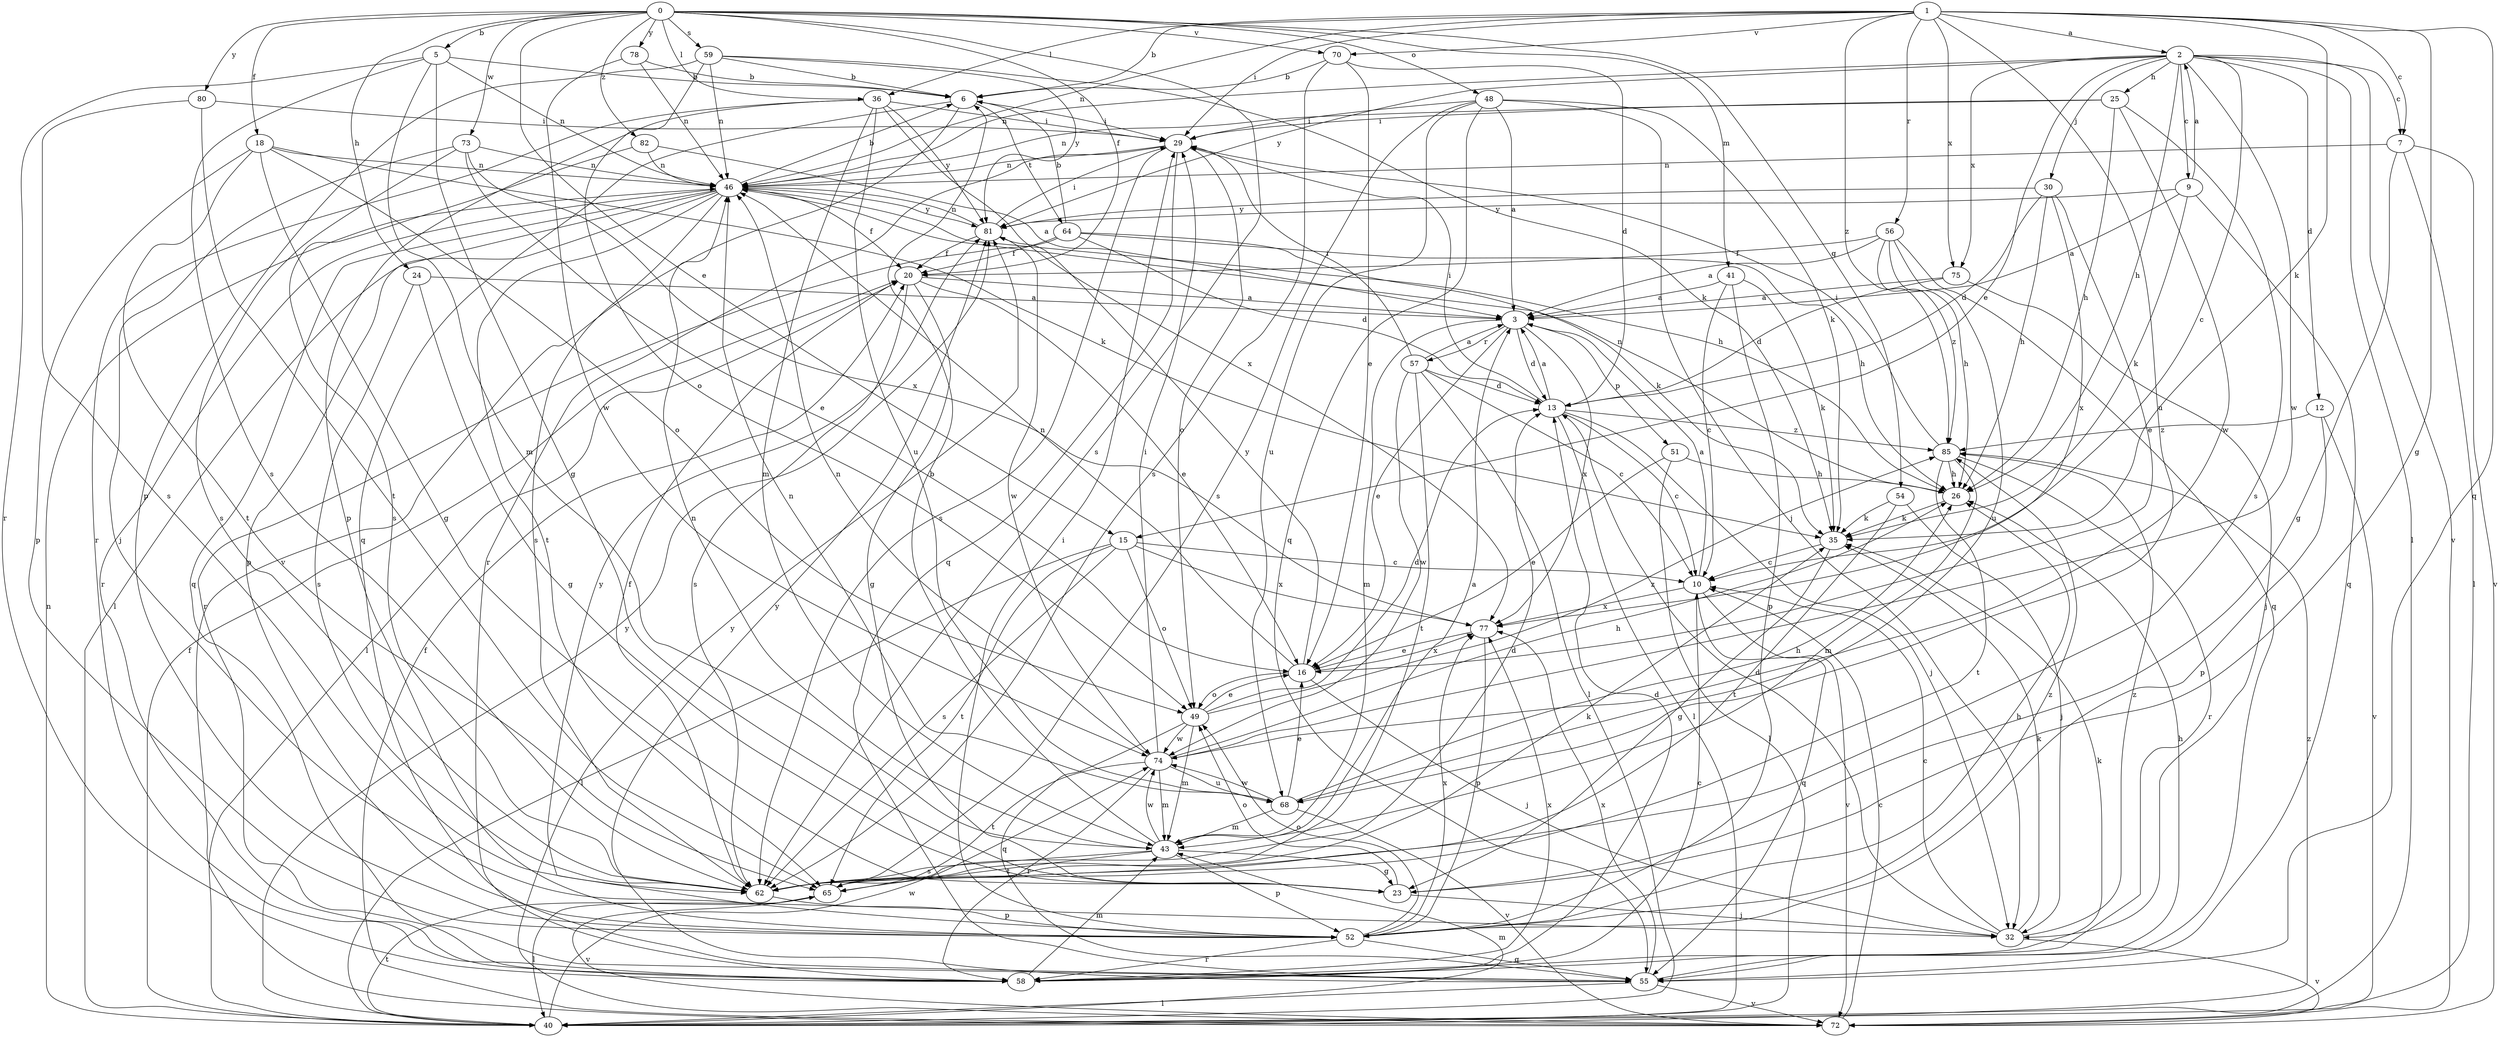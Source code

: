 strict digraph  {
0;
1;
2;
3;
5;
6;
7;
9;
10;
12;
13;
15;
16;
18;
20;
23;
24;
25;
26;
29;
30;
32;
35;
36;
40;
41;
43;
46;
48;
49;
51;
52;
54;
55;
56;
57;
58;
59;
62;
64;
65;
68;
70;
72;
73;
74;
75;
77;
78;
80;
81;
82;
85;
0 -> 5  [label=b];
0 -> 15  [label=e];
0 -> 18  [label=f];
0 -> 20  [label=f];
0 -> 24  [label=h];
0 -> 36  [label=l];
0 -> 41  [label=m];
0 -> 48  [label=o];
0 -> 54  [label=q];
0 -> 59  [label=s];
0 -> 62  [label=s];
0 -> 70  [label=v];
0 -> 73  [label=w];
0 -> 78  [label=y];
0 -> 80  [label=y];
0 -> 82  [label=z];
1 -> 2  [label=a];
1 -> 6  [label=b];
1 -> 7  [label=c];
1 -> 23  [label=g];
1 -> 29  [label=i];
1 -> 35  [label=k];
1 -> 36  [label=l];
1 -> 46  [label=n];
1 -> 55  [label=q];
1 -> 56  [label=r];
1 -> 68  [label=u];
1 -> 70  [label=v];
1 -> 75  [label=x];
1 -> 85  [label=z];
2 -> 7  [label=c];
2 -> 9  [label=c];
2 -> 10  [label=c];
2 -> 12  [label=d];
2 -> 15  [label=e];
2 -> 25  [label=h];
2 -> 26  [label=h];
2 -> 30  [label=j];
2 -> 40  [label=l];
2 -> 46  [label=n];
2 -> 72  [label=v];
2 -> 74  [label=w];
2 -> 75  [label=x];
2 -> 81  [label=y];
3 -> 13  [label=d];
3 -> 16  [label=e];
3 -> 43  [label=m];
3 -> 51  [label=p];
3 -> 57  [label=r];
3 -> 77  [label=x];
5 -> 6  [label=b];
5 -> 23  [label=g];
5 -> 43  [label=m];
5 -> 46  [label=n];
5 -> 58  [label=r];
5 -> 62  [label=s];
6 -> 29  [label=i];
6 -> 55  [label=q];
6 -> 64  [label=t];
6 -> 72  [label=v];
7 -> 23  [label=g];
7 -> 40  [label=l];
7 -> 46  [label=n];
7 -> 72  [label=v];
9 -> 2  [label=a];
9 -> 3  [label=a];
9 -> 35  [label=k];
9 -> 55  [label=q];
9 -> 81  [label=y];
10 -> 3  [label=a];
10 -> 55  [label=q];
10 -> 72  [label=v];
10 -> 77  [label=x];
12 -> 52  [label=p];
12 -> 72  [label=v];
12 -> 85  [label=z];
13 -> 3  [label=a];
13 -> 10  [label=c];
13 -> 29  [label=i];
13 -> 32  [label=j];
13 -> 40  [label=l];
13 -> 85  [label=z];
15 -> 10  [label=c];
15 -> 40  [label=l];
15 -> 49  [label=o];
15 -> 62  [label=s];
15 -> 65  [label=t];
15 -> 77  [label=x];
16 -> 32  [label=j];
16 -> 46  [label=n];
16 -> 49  [label=o];
16 -> 77  [label=x];
16 -> 81  [label=y];
18 -> 23  [label=g];
18 -> 35  [label=k];
18 -> 46  [label=n];
18 -> 49  [label=o];
18 -> 52  [label=p];
18 -> 65  [label=t];
20 -> 3  [label=a];
20 -> 16  [label=e];
20 -> 23  [label=g];
20 -> 40  [label=l];
20 -> 62  [label=s];
23 -> 32  [label=j];
23 -> 49  [label=o];
24 -> 3  [label=a];
24 -> 23  [label=g];
24 -> 62  [label=s];
25 -> 26  [label=h];
25 -> 29  [label=i];
25 -> 46  [label=n];
25 -> 62  [label=s];
25 -> 74  [label=w];
26 -> 35  [label=k];
26 -> 46  [label=n];
29 -> 46  [label=n];
29 -> 49  [label=o];
29 -> 55  [label=q];
29 -> 58  [label=r];
29 -> 62  [label=s];
30 -> 13  [label=d];
30 -> 16  [label=e];
30 -> 26  [label=h];
30 -> 77  [label=x];
30 -> 81  [label=y];
32 -> 10  [label=c];
32 -> 13  [label=d];
32 -> 35  [label=k];
32 -> 72  [label=v];
32 -> 85  [label=z];
35 -> 10  [label=c];
35 -> 23  [label=g];
36 -> 29  [label=i];
36 -> 43  [label=m];
36 -> 52  [label=p];
36 -> 58  [label=r];
36 -> 68  [label=u];
36 -> 77  [label=x];
36 -> 81  [label=y];
40 -> 20  [label=f];
40 -> 43  [label=m];
40 -> 46  [label=n];
40 -> 65  [label=t];
40 -> 74  [label=w];
40 -> 81  [label=y];
40 -> 85  [label=z];
41 -> 3  [label=a];
41 -> 10  [label=c];
41 -> 35  [label=k];
41 -> 52  [label=p];
43 -> 3  [label=a];
43 -> 6  [label=b];
43 -> 23  [label=g];
43 -> 46  [label=n];
43 -> 52  [label=p];
43 -> 62  [label=s];
43 -> 65  [label=t];
43 -> 74  [label=w];
46 -> 6  [label=b];
46 -> 20  [label=f];
46 -> 26  [label=h];
46 -> 40  [label=l];
46 -> 52  [label=p];
46 -> 55  [label=q];
46 -> 58  [label=r];
46 -> 62  [label=s];
46 -> 65  [label=t];
46 -> 81  [label=y];
48 -> 3  [label=a];
48 -> 29  [label=i];
48 -> 32  [label=j];
48 -> 35  [label=k];
48 -> 55  [label=q];
48 -> 62  [label=s];
48 -> 68  [label=u];
49 -> 13  [label=d];
49 -> 16  [label=e];
49 -> 43  [label=m];
49 -> 55  [label=q];
49 -> 74  [label=w];
49 -> 85  [label=z];
51 -> 16  [label=e];
51 -> 26  [label=h];
51 -> 40  [label=l];
52 -> 26  [label=h];
52 -> 29  [label=i];
52 -> 49  [label=o];
52 -> 55  [label=q];
52 -> 58  [label=r];
52 -> 77  [label=x];
52 -> 81  [label=y];
52 -> 85  [label=z];
54 -> 32  [label=j];
54 -> 35  [label=k];
54 -> 65  [label=t];
55 -> 26  [label=h];
55 -> 40  [label=l];
55 -> 72  [label=v];
55 -> 77  [label=x];
55 -> 81  [label=y];
56 -> 3  [label=a];
56 -> 20  [label=f];
56 -> 26  [label=h];
56 -> 55  [label=q];
56 -> 68  [label=u];
56 -> 85  [label=z];
57 -> 3  [label=a];
57 -> 10  [label=c];
57 -> 13  [label=d];
57 -> 29  [label=i];
57 -> 40  [label=l];
57 -> 65  [label=t];
57 -> 74  [label=w];
58 -> 10  [label=c];
58 -> 13  [label=d];
58 -> 35  [label=k];
58 -> 43  [label=m];
58 -> 77  [label=x];
59 -> 6  [label=b];
59 -> 35  [label=k];
59 -> 46  [label=n];
59 -> 49  [label=o];
59 -> 52  [label=p];
59 -> 81  [label=y];
62 -> 13  [label=d];
62 -> 20  [label=f];
62 -> 35  [label=k];
62 -> 52  [label=p];
64 -> 6  [label=b];
64 -> 13  [label=d];
64 -> 20  [label=f];
64 -> 26  [label=h];
64 -> 35  [label=k];
64 -> 58  [label=r];
65 -> 40  [label=l];
65 -> 72  [label=v];
68 -> 16  [label=e];
68 -> 26  [label=h];
68 -> 43  [label=m];
68 -> 46  [label=n];
68 -> 72  [label=v];
68 -> 74  [label=w];
70 -> 6  [label=b];
70 -> 13  [label=d];
70 -> 16  [label=e];
70 -> 62  [label=s];
72 -> 10  [label=c];
72 -> 20  [label=f];
72 -> 81  [label=y];
73 -> 16  [label=e];
73 -> 32  [label=j];
73 -> 46  [label=n];
73 -> 62  [label=s];
73 -> 77  [label=x];
74 -> 26  [label=h];
74 -> 29  [label=i];
74 -> 43  [label=m];
74 -> 46  [label=n];
74 -> 58  [label=r];
74 -> 65  [label=t];
74 -> 68  [label=u];
75 -> 3  [label=a];
75 -> 13  [label=d];
75 -> 32  [label=j];
77 -> 16  [label=e];
77 -> 52  [label=p];
78 -> 6  [label=b];
78 -> 46  [label=n];
78 -> 74  [label=w];
80 -> 29  [label=i];
80 -> 62  [label=s];
80 -> 65  [label=t];
81 -> 20  [label=f];
81 -> 29  [label=i];
81 -> 46  [label=n];
81 -> 74  [label=w];
82 -> 3  [label=a];
82 -> 46  [label=n];
82 -> 62  [label=s];
85 -> 26  [label=h];
85 -> 29  [label=i];
85 -> 43  [label=m];
85 -> 58  [label=r];
85 -> 65  [label=t];
}
